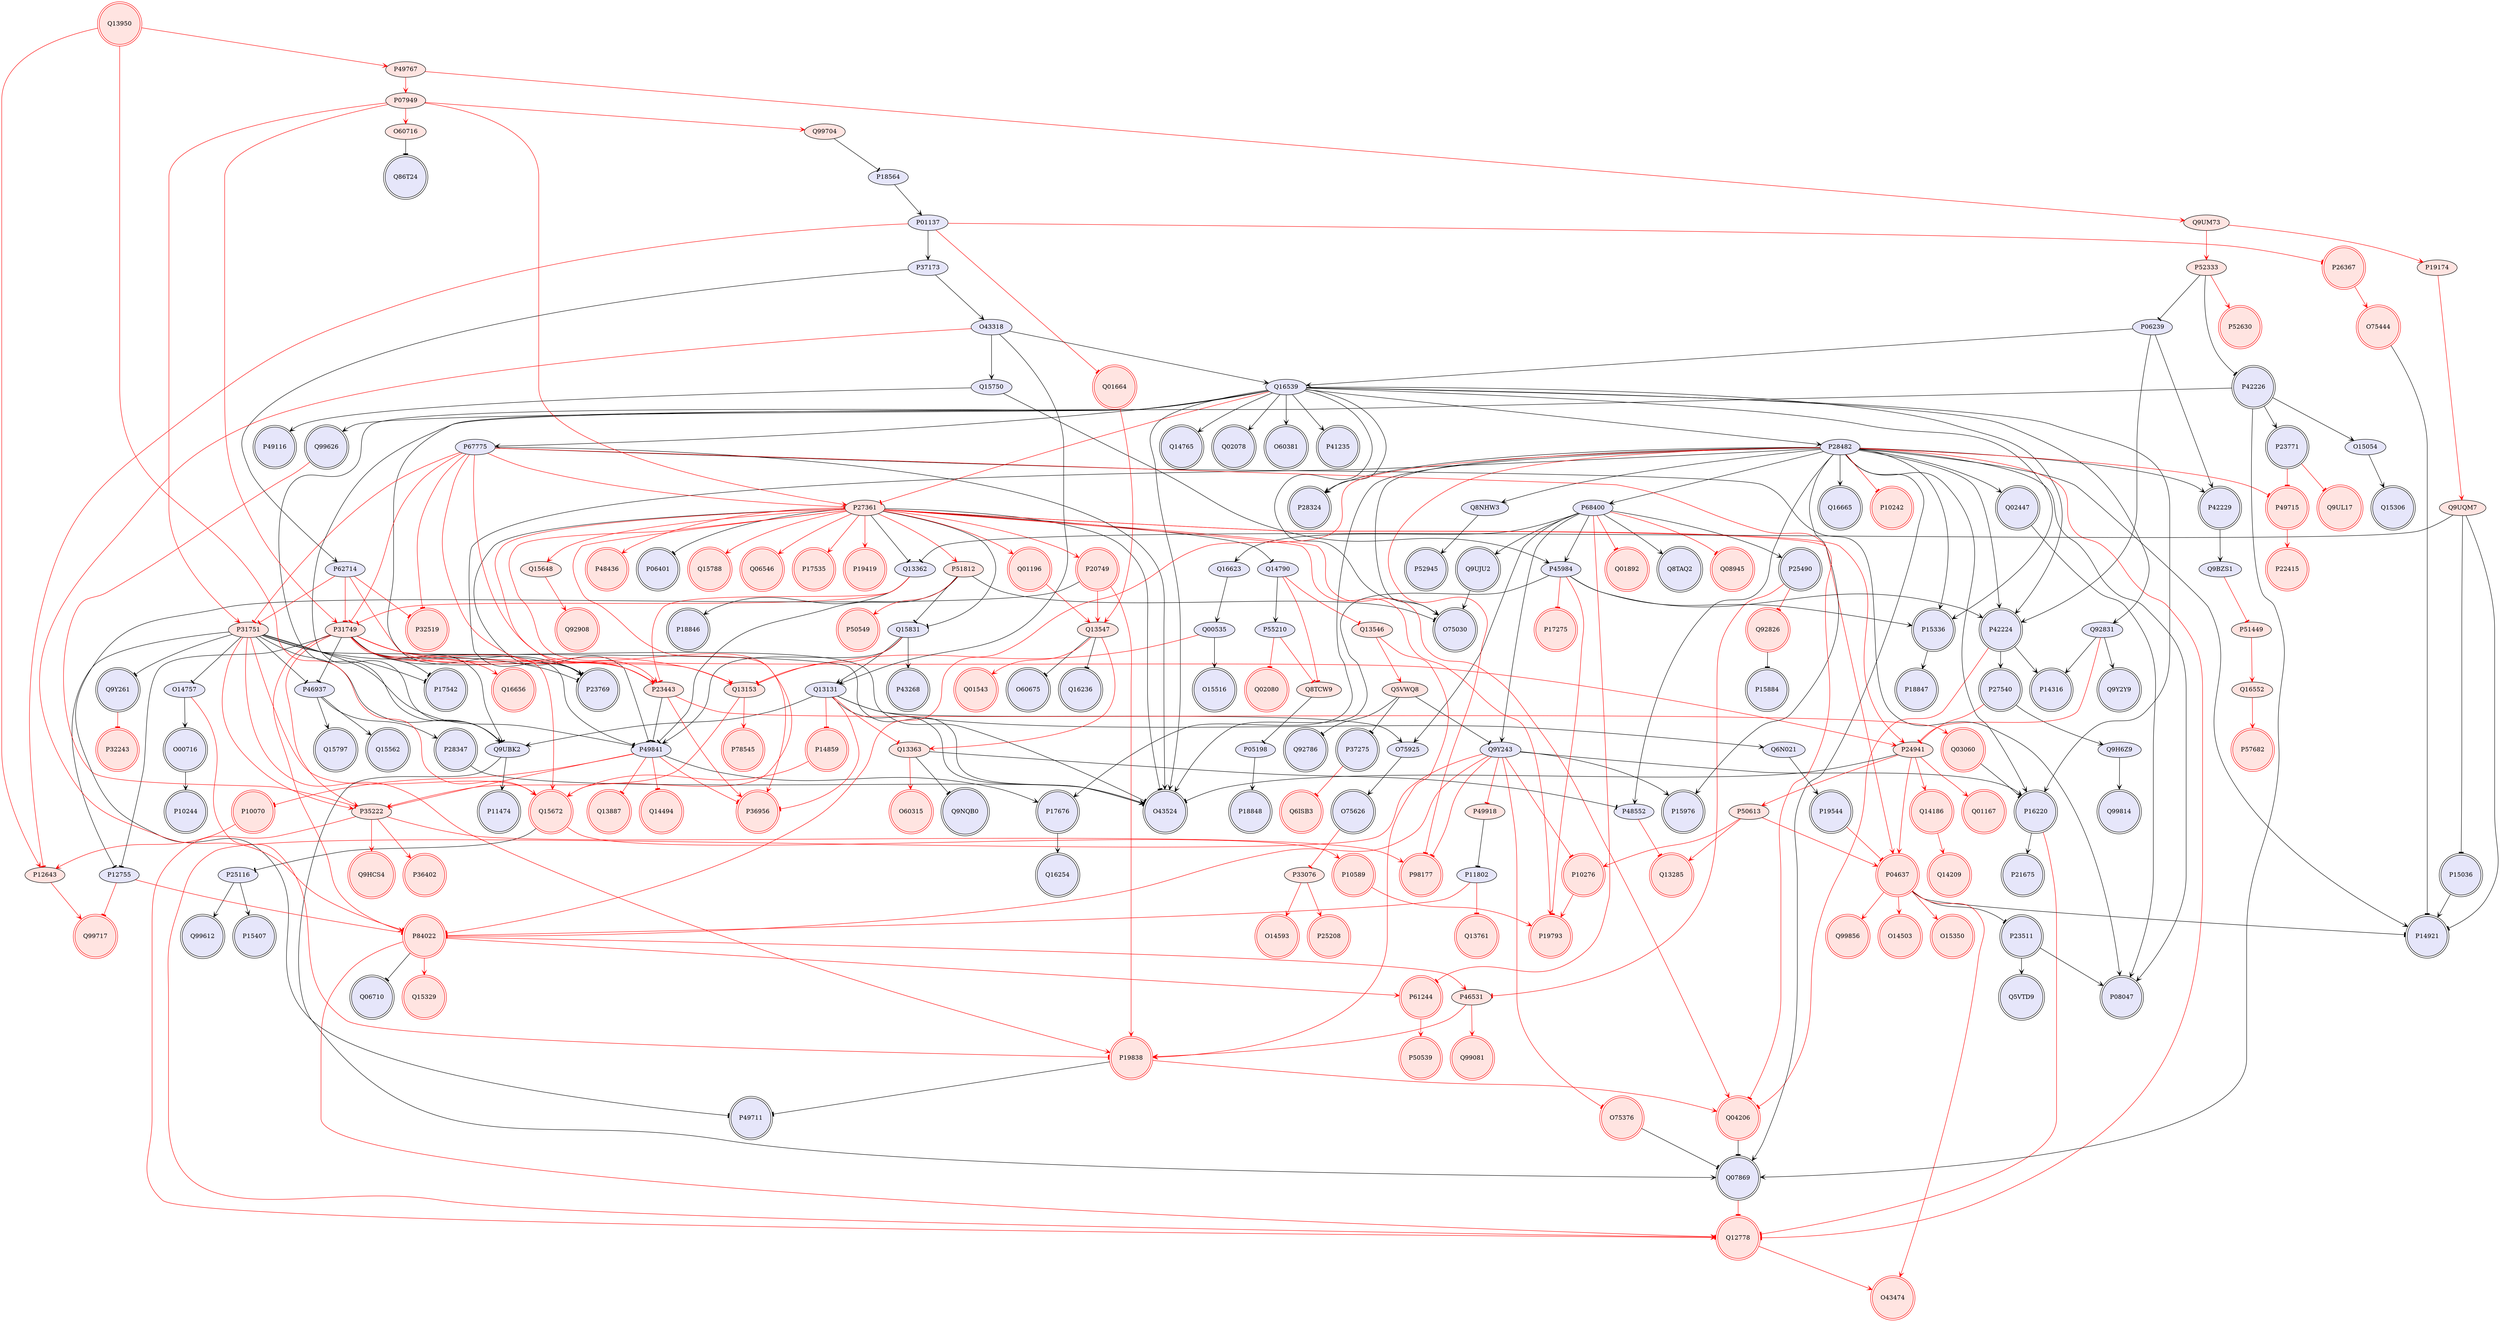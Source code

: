 digraph {

P06239->P42224 [penwidth=1, color=black, arrowhead="vee"]
P06239->P42229 [penwidth=1, color=black, arrowhead="vee"]
P52333->P06239 [penwidth=1, color=black, arrowhead="tee"]
P06239->Q16539 [penwidth=1, color=black, arrowhead="vee"]
Q16623->Q00535 [penwidth=1, color=black, arrowhead="vee"]
Q00535->O15516 [penwidth=1, color=black, arrowhead="vee"]
P15336->P18847 [penwidth=1, color=black, arrowhead="vee"]
P51812->Q15831 [penwidth=1, color=black, arrowhead="tee"]
P51812->O75030 [penwidth=1, color=black, arrowhead="tee"]
P51812->P49841 [penwidth=1, color=black, arrowhead="tee"]
Q9Y243->P16220 [penwidth=1, color=black, arrowhead="vee"]
P68400->Q9Y243 [penwidth=1, color=black, arrowhead="vee"]
Q9Y243->P15976 [penwidth=1, color=black, arrowhead="vee"]
Q5VWQ8->Q9Y243 [penwidth=1, color=black, arrowhead="tee"]
P27361->Q14790 [penwidth=1, color=black, arrowhead="tee"]
P27361->Q15831 [penwidth=1, color=black, arrowhead="tee"]
P27361->P06401 [penwidth=1, color=black, arrowhead="tee"]
P27361->Q13362 [penwidth=1, color=black, arrowhead="tee"]
P27361->O43524 [penwidth=1, color=black, arrowhead="tee"]
P27361->P49841 [penwidth=1, color=black, arrowhead="tee"]
P46937->Q15797 [penwidth=1, color=black, arrowhead="vee"]
Q14790->P55210 [penwidth=1, color=black, arrowhead="vee"]
Q13363->P48552 [penwidth=1, color=black, arrowhead="tee"]
Q13363->Q9NQB0 [penwidth=1, color=black, arrowhead="tee"]
P42224->P27540 [penwidth=1, color=black, arrowhead="vee"]
P27540->Q9H6Z9 [penwidth=1, color=black, arrowhead="vee"]
O00716->P10244 [penwidth=1, color=black, arrowhead="vee"]
P31749->P46937 [penwidth=1, color=black, arrowhead="tee"]
P31751->P46937 [penwidth=1, color=black, arrowhead="tee"]
P46937->Q15562 [penwidth=1, color=black, arrowhead="vee"]
P46937->P28347 [penwidth=1, color=black, arrowhead="vee"]
Q16539->P16220 [penwidth=1, color=black, arrowhead="vee"]
P16220->P21675 [penwidth=1, color=black, arrowhead="vee"]
P28482->P16220 [penwidth=1, color=black, arrowhead="vee"]
Q03060->P16220 [penwidth=1, color=black, arrowhead="tee"]
Q16539->Q92831 [penwidth=1, color=black, arrowhead="vee"]
Q92831->P14316 [penwidth=1, color=black, arrowhead="vee"]
Q92831->Q9Y2Y9 [penwidth=1, color=black, arrowhead="vee"]
P68400->P25490 [penwidth=1, color=black, arrowhead="vee"]
P28482->P48552 [penwidth=1, color=black, arrowhead="vee"]
O14757->O00716 [penwidth=1, color=black, arrowhead="vee"]
O75376->Q07869 [penwidth=1, color=black, arrowhead="tee"]
Q15831->P49841 [penwidth=1, color=black, arrowhead="vee"]
Q15831->Q13131 [penwidth=1, color=black, arrowhead="vee"]
Q15831->P43268 [penwidth=1, color=black, arrowhead="vee"]
P24941->O43524 [penwidth=1, color=black, arrowhead="tee"]
P67775->O43524 [penwidth=1, color=black, arrowhead="vee"]
Q16539->P67775 [penwidth=1, color=black, arrowhead="vee"]
P67775->P08047 [penwidth=1, color=black, arrowhead="vee"]
P68400->Q16623 [penwidth=1, color=black, arrowhead="vee"]
P04637->P23511 [penwidth=1, color=black, arrowhead="tee"]
P04637->P14921 [penwidth=1, color=black, arrowhead="tee"]
Q16539->Q14765 [penwidth=1, color=black, arrowhead="vee"]
P68400->O75925 [penwidth=1, color=black, arrowhead="vee"]
O75925->O75626 [penwidth=1, color=black, arrowhead="vee"]
Q13131->O75925 [penwidth=1, color=black, arrowhead="vee"]
Q8TCW9->P05198 [penwidth=1, color=black, arrowhead="tee"]
P45984->P42224 [penwidth=1, color=black, arrowhead="vee"]
Q16539->P42224 [penwidth=1, color=black, arrowhead="vee"]
P28482->P42224 [penwidth=1, color=black, arrowhead="vee"]
P42224->P14316 [penwidth=1, color=black, arrowhead="vee"]
P68400->Q9UJU2 [penwidth=1, color=black, arrowhead="vee"]
Q9UJU2->O75030 [penwidth=1, color=black, arrowhead="vee"]
P31749->Q9UBK2 [penwidth=1, color=black, arrowhead="tee"]
P31749->O43524 [penwidth=1, color=black, arrowhead="tee"]
P31749->P49841 [penwidth=1, color=black, arrowhead="tee"]
P31749->P17542 [penwidth=1, color=black, arrowhead="tee"]
P31749->P23769 [penwidth=1, color=black, arrowhead="tee"]
Q13362->P18846 [penwidth=1, color=black, arrowhead="vee"]
O75444->P14921 [penwidth=1, color=black, arrowhead="tee"]
P42226->P23771 [penwidth=1, color=black, arrowhead="vee"]
Q13547->O60675 [penwidth=1, color=black, arrowhead="tee"]
Q13547->Q16236 [penwidth=1, color=black, arrowhead="tee"]
P23511->P08047 [penwidth=1, color=black, arrowhead="vee"]
Q9UQM7->Q13362 [penwidth=1, color=black, arrowhead="tee"]
Q9UQM7->P14921 [penwidth=1, color=black, arrowhead="tee"]
Q9UQM7->P15036 [penwidth=1, color=black, arrowhead="tee"]
P52333->P42226 [penwidth=1, color=black, arrowhead="tee"]
P68400->P45984 [penwidth=1, color=black, arrowhead="vee"]
P45984->P15336 [penwidth=1, color=black, arrowhead="vee"]
P45984->O43524 [penwidth=1, color=black, arrowhead="vee"]
Q9H6Z9->Q99814 [penwidth=1, color=black, arrowhead="vee"]
P31751->O14757 [penwidth=1, color=black, arrowhead="tee"]
P31751->Q9UBK2 [penwidth=1, color=black, arrowhead="tee"]
P31751->O43524 [penwidth=1, color=black, arrowhead="tee"]
P31751->P49841 [penwidth=1, color=black, arrowhead="tee"]
P31751->P17542 [penwidth=1, color=black, arrowhead="tee"]
P31751->P23769 [penwidth=1, color=black, arrowhead="tee"]
P31751->Q9Y261 [penwidth=1, color=black, arrowhead="tee"]
P68400->Q8TAQ2 [penwidth=1, color=black, arrowhead="vee"]
P28482->P68400 [penwidth=1, color=black, arrowhead="vee"]
Q16539->P15336 [penwidth=1, color=black, arrowhead="vee"]
P28482->P15336 [penwidth=1, color=black, arrowhead="vee"]
P84022->Q06710 [penwidth=1, color=black, arrowhead="tee"]
P49918->P11802 [penwidth=1, color=black, arrowhead="tee"]
P23443->P49841 [penwidth=1, color=black, arrowhead="tee"]
Q16539->O75030 [penwidth=1, color=black, arrowhead="vee"]
P28482->O75030 [penwidth=1, color=black, arrowhead="vee"]
Q9UBK2->Q07869 [penwidth=1, color=black, arrowhead="vee"]
Q16539->Q9UBK2 [penwidth=1, color=black, arrowhead="vee"]
Q13131->Q9UBK2 [penwidth=1, color=black, arrowhead="vee"]
Q9UBK2->P11474 [penwidth=1, color=black, arrowhead="vee"]
Q16539->Q02078 [penwidth=1, color=black, arrowhead="vee"]
P28482->P42229 [penwidth=1, color=black, arrowhead="vee"]
P42229->Q9BZS1 [penwidth=1, color=black, arrowhead="vee"]
Q04206->Q07869 [penwidth=1, color=black, arrowhead="tee"]
P28482->Q16665 [penwidth=1, color=black, arrowhead="vee"]
P49841->P17676 [penwidth=1, color=black, arrowhead="vee"]
P17676->Q16254 [penwidth=1, color=black, arrowhead="vee"]
P28482->P17676 [penwidth=1, color=black, arrowhead="vee"]
Q16539->O60381 [penwidth=1, color=black, arrowhead="vee"]
P28482->Q07869 [penwidth=1, color=black, arrowhead="vee"]
Q16539->O43524 [penwidth=1, color=black, arrowhead="vee"]
Q13131->O43524 [penwidth=1, color=black, arrowhead="vee"]
P28482->P15976 [penwidth=1, color=black, arrowhead="vee"]
Q02447->P08047 [penwidth=1, color=black, arrowhead="vee"]
P28482->Q02447 [penwidth=1, color=black, arrowhead="vee"]
Q16539->P28482 [penwidth=1, color=black, arrowhead="vee"]
Q16539->P41235 [penwidth=1, color=black, arrowhead="vee"]
Q16539->P23769 [penwidth=1, color=black, arrowhead="vee"]
Q16539->P28324 [penwidth=1, color=black, arrowhead="vee"]
Q16539->Q99626 [penwidth=1, color=black, arrowhead="vee"]
O60716->Q86T24 [penwidth=1, color=black, arrowhead="tee"]
P28482->P08047 [penwidth=1, color=black, arrowhead="vee"]
P18564->P01137 [penwidth=1, color=black, arrowhead="vee"]
P28482->P14921 [penwidth=1, color=black, arrowhead="vee"]
P28482->P23769 [penwidth=1, color=black, arrowhead="vee"]
P28482->P28324 [penwidth=1, color=black, arrowhead="vee"]
P28482->Q8NHW3 [penwidth=1, color=black, arrowhead="vee"]
P15036->P14921 [penwidth=1, color=black, arrowhead="vee"]
Q13131->Q6N021 [penwidth=1, color=black, arrowhead="vee"]
Q99704->P18564 [penwidth=1, color=black, arrowhead="tee"]
Q6N021->P19544 [penwidth=1, color=black, arrowhead="vee"]
P28347->O43524 [penwidth=1, color=black, arrowhead="vee"]
P19838->P49711 [penwidth=1, color=black, arrowhead="tee"]
P20749->P49711 [penwidth=1, color=black, arrowhead="tee"]
Q92826->P15884 [penwidth=1, color=black, arrowhead="tee"]
Q5VWQ8->P37275 [penwidth=1, color=black, arrowhead="tee"]
P23511->Q5VTD9 [penwidth=1, color=black, arrowhead="vee"]
P25116->P15407 [penwidth=1, color=black, arrowhead="vee"]
O15054->Q15306 [penwidth=1, color=black, arrowhead="vee"]
P42226->Q9UBK2 [penwidth=1, color=black, arrowhead="vee"]
P25116->Q99612 [penwidth=1, color=black, arrowhead="vee"]
P05198->P18848 [penwidth=1, color=black, arrowhead="vee"]
Q5VWQ8->Q92786 [penwidth=1, color=black, arrowhead="tee"]
P42226->Q07869 [penwidth=1, color=black, arrowhead="vee"]
P42226->O15054 [penwidth=1, color=black, arrowhead="vee"]
Q15672->P25116 [penwidth=1, color=black, arrowhead="tee"]
Q8NHW3->P52945 [penwidth=1, color=black, arrowhead="vee"]
Q00535->Q13153 [penwidth=1, color=red, arrowhead="tee"]
Q13950->P12643 [penwidth=1, color=red, arrowhead="vee"]
P27361->P51812 [penwidth=1, color=red, arrowhead="vee"]
P51812->P50549 [penwidth=1, color=red, arrowhead="vee"]
Q9Y243->O75376 [penwidth=1, color=red, arrowhead="tee"]
Q9Y243->Q12778 [penwidth=1, color=red, arrowhead="tee"]
Q9Y243->P10276 [penwidth=1, color=red, arrowhead="tee"]
Q9Y243->P49918 [penwidth=1, color=red, arrowhead="tee"]
Q9Y243->P84022 [penwidth=1, color=red, arrowhead="tee"]
Q9Y243->P98177 [penwidth=1, color=red, arrowhead="tee"]
P27361->P19793 [penwidth=1, color=red, arrowhead="vee"]
P10276->P19793 [penwidth=1, color=red, arrowhead="vee"]
P45984->P19793 [penwidth=1, color=red, arrowhead="tee"]
P10589->P19793 [penwidth=1, color=red, arrowhead="vee"]
P04637->O15350 [penwidth=1, color=red, arrowhead="vee"]
P12643->Q99717 [penwidth=1, color=red, arrowhead="vee"]
Q13131->P14859 [penwidth=1, color=red, arrowhead="tee"]
P27361->P36956 [penwidth=1, color=red, arrowhead="vee"]
P27361->P24941 [penwidth=1, color=red, arrowhead="vee"]
P67775->P27361 [penwidth=1, color=red, arrowhead="tee"]
P27361->P04637 [penwidth=1, color=red, arrowhead="vee"]
P27361->Q15788 [penwidth=1, color=red, arrowhead="vee"]
P27361->P20749 [penwidth=1, color=red, arrowhead="vee"]
P27361->P23443 [penwidth=1, color=red, arrowhead="vee"]
P27361->Q06546 [penwidth=1, color=red, arrowhead="vee"]
P27361->Q04206 [penwidth=1, color=red, arrowhead="vee"]
P27361->Q15672 [penwidth=1, color=red, arrowhead="vee"]
P27361->P17535 [penwidth=1, color=red, arrowhead="vee"]
P27361->Q01196 [penwidth=1, color=red, arrowhead="vee"]
P07949->P27361 [penwidth=1, color=red, arrowhead="vee"]
Q16539->P27361 [penwidth=1, color=red, arrowhead="tee"]
P27361->P19419 [penwidth=1, color=red, arrowhead="vee"]
P27361->Q15648 [penwidth=1, color=red, arrowhead="vee"]
P31749->Q16656 [penwidth=1, color=red, arrowhead="vee"]
P35222->Q12778 [penwidth=1, color=red, arrowhead="vee"]
P31749->P35222 [penwidth=1, color=red, arrowhead="vee"]
P31751->P35222 [penwidth=1, color=red, arrowhead="vee"]
Q13153->P35222 [penwidth=1, color=red, arrowhead="vee"]
P35222->P36402 [penwidth=1, color=red, arrowhead="vee"]
P49841->P35222 [penwidth=1, color=red, arrowhead="tee"]
P35222->P98177 [penwidth=1, color=red, arrowhead="vee"]
Q99626->P35222 [penwidth=1, color=red, arrowhead="tee"]
P35222->Q9HCS4 [penwidth=1, color=red, arrowhead="vee"]
Q14790->Q13546 [penwidth=1, color=red, arrowhead="tee"]
Q14790->Q8TCW9 [penwidth=1, color=red, arrowhead="tee"]
Q13547->Q13363 [penwidth=1, color=red, arrowhead="vee"]
Q13131->Q13363 [penwidth=1, color=red, arrowhead="tee"]
Q13363->O60315 [penwidth=1, color=red, arrowhead="vee"]
P23771->P49715 [penwidth=1, color=red, arrowhead="tee"]
P49715->P22415 [penwidth=1, color=red, arrowhead="vee"]
P28482->P49715 [penwidth=1, color=red, arrowhead="tee"]
P16220->Q12778 [penwidth=1, color=red, arrowhead="tee"]
Q9Y261->P32243 [penwidth=1, color=red, arrowhead="tee"]
P31751->P19838 [penwidth=1, color=red, arrowhead="vee"]
P20749->P19838 [penwidth=1, color=red, arrowhead="vee"]
O14757->P19838 [penwidth=1, color=red, arrowhead="tee"]
Q13546->P19838 [penwidth=1, color=red, arrowhead="vee"]
P46531->P19838 [penwidth=1, color=red, arrowhead="vee"]
P19838->Q04206 [penwidth=1, color=red, arrowhead="vee"]
Q92831->P24941 [penwidth=1, color=red, arrowhead="tee"]
P25490->P46531 [penwidth=1, color=red, arrowhead="tee"]
P23443->P36956 [penwidth=1, color=red, arrowhead="vee"]
P49841->P36956 [penwidth=1, color=red, arrowhead="tee"]
Q13131->P36956 [penwidth=1, color=red, arrowhead="tee"]
P48552->Q13285 [penwidth=1, color=red, arrowhead="tee"]
P52333->P52630 [penwidth=1, color=red, arrowhead="vee"]
P49841->P10070 [penwidth=1, color=red, arrowhead="tee"]
Q14186->Q14209 [penwidth=1, color=red, arrowhead="vee"]
Q15831->Q13153 [penwidth=1, color=red, arrowhead="tee"]
P55210->Q8TCW9 [penwidth=1, color=red, arrowhead="tee"]
P55210->Q02080 [penwidth=1, color=red, arrowhead="tee"]
P24941->P04637 [penwidth=1, color=red, arrowhead="vee"]
P31749->P24941 [penwidth=1, color=red, arrowhead="vee"]
P24941->Q14186 [penwidth=1, color=red, arrowhead="vee"]
P24941->Q01167 [penwidth=1, color=red, arrowhead="vee"]
P67775->P31749 [penwidth=1, color=red, arrowhead="tee"]
P67775->P31751 [penwidth=1, color=red, arrowhead="tee"]
P67775->P23443 [penwidth=1, color=red, arrowhead="tee"]
P67775->Q13153 [penwidth=1, color=red, arrowhead="tee"]
P67775->Q04206 [penwidth=1, color=red, arrowhead="tee"]
P67775->P32519 [penwidth=1, color=red, arrowhead="tee"]
P04637->O43474 [penwidth=1, color=red, arrowhead="vee"]
P04637->Q99856 [penwidth=1, color=red, arrowhead="vee"]
P19544->P04637 [penwidth=1, color=red, arrowhead="tee"]
P04637->O14503 [penwidth=1, color=red, arrowhead="vee"]
Q12778->O43474 [penwidth=1, color=red, arrowhead="vee"]
P84022->Q12778 [penwidth=1, color=red, arrowhead="vee"]
Q07869->Q12778 [penwidth=1, color=red, arrowhead="tee"]
P28482->Q12778 [penwidth=1, color=red, arrowhead="tee"]
P42224->Q04206 [penwidth=1, color=red, arrowhead="tee"]
P31749->P23443 [penwidth=1, color=red, arrowhead="vee"]
P31749->Q13153 [penwidth=1, color=red, arrowhead="vee"]
Q13362->P31749 [penwidth=1, color=red, arrowhead="tee"]
P31749->P84022 [penwidth=1, color=red, arrowhead="vee"]
P31749->Q15672 [penwidth=1, color=red, arrowhead="vee"]
P07949->P31749 [penwidth=1, color=red, arrowhead="vee"]
P28482->P10242 [penwidth=1, color=red, arrowhead="tee"]
P26367->O75444 [penwidth=1, color=red, arrowhead="vee"]
P23771->Q9UL17 [penwidth=1, color=red, arrowhead="tee"]
P68400->P61244 [penwidth=1, color=red, arrowhead="tee"]
P84022->P61244 [penwidth=1, color=red, arrowhead="vee"]
P61244->P50539 [penwidth=1, color=red, arrowhead="vee"]
Q13547->Q01543 [penwidth=1, color=red, arrowhead="vee"]
P20749->Q13547 [penwidth=1, color=red, arrowhead="vee"]
Q01196->Q13547 [penwidth=1, color=red, arrowhead="vee"]
Q01664->Q13547 [penwidth=1, color=red, arrowhead="vee"]
P19174->Q9UQM7 [penwidth=1, color=red, arrowhead="vee"]
P45984->P17275 [penwidth=1, color=red, arrowhead="tee"]
Q9UM73->P19174 [penwidth=1, color=red, arrowhead="vee"]
P33076->P25208 [penwidth=1, color=red, arrowhead="vee"]
P31751->Q15672 [penwidth=1, color=red, arrowhead="vee"]
P07949->P31751 [penwidth=1, color=red, arrowhead="vee"]
P68400->Q08945 [penwidth=1, color=red, arrowhead="tee"]
P68400->Q01892 [penwidth=1, color=red, arrowhead="tee"]
Q13546->Q5VWQ8 [penwidth=1, color=red, arrowhead="vee"]
P84022->P46531 [penwidth=1, color=red, arrowhead="vee"]
P11802->Q13761 [penwidth=1, color=red, arrowhead="tee"]
Q13362->P23443 [penwidth=1, color=red, arrowhead="tee"]
P23443->Q03060 [penwidth=1, color=red, arrowhead="vee"]
Q13153->P78545 [penwidth=1, color=red, arrowhead="vee"]
P84022->Q15329 [penwidth=1, color=red, arrowhead="vee"]
P28482->P84022 [penwidth=1, color=red, arrowhead="tee"]
P11802->P84022 [penwidth=1, color=red, arrowhead="tee"]
Q9UM73->P52333 [penwidth=1, color=red, arrowhead="vee"]
Q9BZS1->P51449 [penwidth=1, color=red, arrowhead="tee"]
P07949->O60716 [penwidth=1, color=red, arrowhead="vee"]
P07949->Q99704 [penwidth=1, color=red, arrowhead="vee"]
P49767->P07949 [penwidth=1, color=red, arrowhead="vee"]
P49841->Q13887 [penwidth=1, color=red, arrowhead="tee"]
P49841->Q14494 [penwidth=1, color=red, arrowhead="tee"]
P28482->P98177 [penwidth=1, color=red, arrowhead="tee"]
P01137->P12643 [penwidth=1, color=red, arrowhead="tee"]
P49767->Q9UM73 [penwidth=1, color=red, arrowhead="vee"]
P33076->O14593 [penwidth=1, color=red, arrowhead="vee"]
Q15648->Q92908 [penwidth=1, color=red, arrowhead="vee"]
P14859->Q15672 [penwidth=1, color=red, arrowhead="vee"]
P25490->Q92826 [penwidth=1, color=red, arrowhead="tee"]
P37275->Q6ISB3 [penwidth=1, color=red, arrowhead="tee"]
O75626->P33076 [penwidth=1, color=red, arrowhead="tee"]
Q15672->P10589 [penwidth=1, color=red, arrowhead="vee"]
P46531->Q99081 [penwidth=1, color=red, arrowhead="vee"]
P27361->P48436 [penwidth=1, color=red, arrowhead="vee"]
Q16552->P57682 [penwidth=1, color=red, arrowhead="vee"]
P01137->P26367 [penwidth=1, color=red, arrowhead="tee"]
P01137->Q01664 [penwidth=1, color=red, arrowhead="tee"]
P27540->P24941 [penwidth=1, color=red, arrowhead="tee"]
Q13950->Q15672 [penwidth=1, color=red, arrowhead="vee"]
Q13950->P49767 [penwidth=1, color=red, arrowhead="vee"]
P10070->P12643 [penwidth=1, color=red, arrowhead="vee"]
P51449->Q16552 [penwidth=1, color=red, arrowhead="vee"]
P31749->P12755 [penwidth=1, color=black, arrowhead="tee"]
P31751->P12755 [penwidth=1, color=black, arrowhead="tee"]
P12755->Q99717 [penwidth=1, color=red, arrowhead="tee"]
P24941->P50613 [penwidth=1, color=red, arrowhead="vee"]
P50613->P04637 [penwidth=1, color=red, arrowhead="vee"]
P50613->P10276 [penwidth=1, color=red, arrowhead="vee"]
P50613->Q13285 [penwidth=1, color=red, arrowhead="vee"]
P12755->P84022 [penwidth=1, color=red, arrowhead="tee"]
P37173->O43318 [penwidth=1, color=black, arrowhead="vee"]
O43318->Q16539 [penwidth=1, color=black, arrowhead="vee"]
O43318->Q15750 [penwidth=1, color=black, arrowhead="vee"]
O43318->Q13131 [penwidth=1, color=black, arrowhead="vee"]
Q15750->P49116 [penwidth=1, color=black, arrowhead="vee"]
Q15750->P45984 [penwidth=1, color=black, arrowhead="vee"]
P01137->P37173 [penwidth=1, color=black, arrowhead="vee"]
P37173->P62714 [penwidth=1, color=black, arrowhead="vee"]
O43318->P84022 [penwidth=1, color=red, arrowhead="tee"]
P62714->P31749 [penwidth=1, color=red, arrowhead="tee"]
P62714->P31751 [penwidth=1, color=red, arrowhead="tee"]
P62714->P23443 [penwidth=1, color=red, arrowhead="tee"]
P62714->P32519 [penwidth=1, color=red, arrowhead="tee"]
Q13950 [style=filled, color=red, fillcolor=mistyrose, shape=invhouse];
Q99856 [style=filled, color=red, fillcolor=mistyrose, shape=doublecircle];
P27540 [style=filled, color=black, fillcolor=lavender, shape=doublecircle];
P18846 [style=filled, color=black, fillcolor=lavender, shape=doublecircle];
P15336 [style=filled, color=black, fillcolor=lavender, shape=doublecircle];
P18847 [style=filled, color=black, fillcolor=lavender, shape=doublecircle];
P18848 [style=filled, color=black, fillcolor=lavender, shape=doublecircle];
P20749 [style=filled, color=red, fillcolor=mistyrose, shape=doublecircle];
O14503 [style=filled, color=red, fillcolor=mistyrose, shape=doublecircle];
Q99626 [style=filled, color=black, fillcolor=lavender, shape=doublecircle];
P49715 [style=filled, color=red, fillcolor=mistyrose, shape=doublecircle];
P17676 [style=filled, color=black, fillcolor=lavender, shape=doublecircle];
O15516 [style=filled, color=black, fillcolor=lavender, shape=doublecircle];
P16220 [style=filled, color=black, fillcolor=lavender, shape=doublecircle];
Q03060 [style=filled, color=red, fillcolor=mistyrose, shape=doublecircle];
P49711 [style=filled, color=black, fillcolor=lavender, shape=doublecircle];
Q14209 [style=filled, color=red, fillcolor=mistyrose, shape=doublecircle];
O00716 [style=filled, color=black, fillcolor=lavender, shape=doublecircle];
Q16254 [style=filled, color=black, fillcolor=lavender, shape=doublecircle];
Q15329 [style=filled, color=red, fillcolor=mistyrose, shape=doublecircle];
P32519 [style=filled, color=red, fillcolor=mistyrose, shape=doublecircle];
P78545 [style=filled, color=red, fillcolor=mistyrose, shape=doublecircle];
P19419 [style=filled, color=red, fillcolor=mistyrose, shape=doublecircle];
P28324 [style=filled, color=black, fillcolor=lavender, shape=doublecircle];
Q99814 [style=filled, color=black, fillcolor=lavender, shape=doublecircle];
P11474 [style=filled, color=black, fillcolor=lavender, shape=doublecircle];
P14921 [style=filled, color=black, fillcolor=lavender, shape=doublecircle];
P15036 [style=filled, color=black, fillcolor=lavender, shape=doublecircle];
P50549 [style=filled, color=red, fillcolor=mistyrose, shape=doublecircle];
P43268 [style=filled, color=black, fillcolor=lavender, shape=doublecircle];
Q01543 [style=filled, color=red, fillcolor=mistyrose, shape=doublecircle];
P15407 [style=filled, color=black, fillcolor=lavender, shape=doublecircle];
Q9Y261 [style=filled, color=black, fillcolor=lavender, shape=doublecircle];
Q01167 [style=filled, color=red, fillcolor=mistyrose, shape=doublecircle];
Q12778 [style=filled, color=red, fillcolor=mistyrose, shape=doublecircle];
O43524 [style=filled, color=black, fillcolor=lavender, shape=doublecircle];
P98177 [style=filled, color=red, fillcolor=mistyrose, shape=doublecircle];
Q06546 [style=filled, color=red, fillcolor=mistyrose, shape=doublecircle];
P15976 [style=filled, color=black, fillcolor=lavender, shape=doublecircle];
P23769 [style=filled, color=black, fillcolor=lavender, shape=doublecircle];
P23771 [style=filled, color=black, fillcolor=lavender, shape=doublecircle];
Q92908 [style=filled, color=red, fillcolor=mistyrose, shape=doublecircle];
Q5VTD9 [style=filled, color=black, fillcolor=lavender, shape=doublecircle];
P10070 [style=filled, color=red, fillcolor=mistyrose, shape=doublecircle];
Q6ISB3 [style=filled, color=red, fillcolor=mistyrose, shape=doublecircle];
O60381 [style=filled, color=black, fillcolor=lavender, shape=doublecircle];
Q16665 [style=filled, color=black, fillcolor=lavender, shape=doublecircle];
P41235 [style=filled, color=black, fillcolor=lavender, shape=doublecircle];
Q92826 [style=filled, color=red, fillcolor=mistyrose, shape=doublecircle];
P14316 [style=filled, color=black, fillcolor=lavender, shape=doublecircle];
Q15306 [style=filled, color=black, fillcolor=lavender, shape=doublecircle];
P17275 [style=filled, color=red, fillcolor=mistyrose, shape=doublecircle];
P17535 [style=filled, color=red, fillcolor=mistyrose, shape=doublecircle];
Q9Y2Y9 [style=filled, color=black, fillcolor=lavender, shape=doublecircle];
P57682 [style=filled, color=red, fillcolor=mistyrose, shape=doublecircle];
O43474 [style=filled, color=red, fillcolor=mistyrose, shape=doublecircle];
Q13887 [style=filled, color=red, fillcolor=mistyrose, shape=doublecircle];
Q99612 [style=filled, color=black, fillcolor=lavender, shape=doublecircle];
Q9UJU2 [style=filled, color=black, fillcolor=lavender, shape=doublecircle];
O75444 [style=filled, color=red, fillcolor=mistyrose, shape=doublecircle];
O60675 [style=filled, color=black, fillcolor=lavender, shape=doublecircle];
P61244 [style=filled, color=red, fillcolor=mistyrose, shape=doublecircle];
Q02078 [style=filled, color=black, fillcolor=lavender, shape=doublecircle];
Q02080 [style=filled, color=red, fillcolor=mistyrose, shape=doublecircle];
O75030 [style=filled, color=black, fillcolor=lavender, shape=doublecircle];
P50539 [style=filled, color=red, fillcolor=mistyrose, shape=doublecircle];
P10242 [style=filled, color=red, fillcolor=mistyrose, shape=doublecircle];
P10244 [style=filled, color=black, fillcolor=lavender, shape=doublecircle];
Q15788 [style=filled, color=red, fillcolor=mistyrose, shape=doublecircle];
O75376 [style=filled, color=red, fillcolor=mistyrose, shape=doublecircle];
Q16236 [style=filled, color=black, fillcolor=lavender, shape=doublecircle];
P19838 [style=filled, color=red, fillcolor=mistyrose, shape=doublecircle];
P23511 [style=filled, color=black, fillcolor=lavender, shape=doublecircle];
P25208 [style=filled, color=red, fillcolor=mistyrose, shape=doublecircle];
P49116 [style=filled, color=black, fillcolor=lavender, shape=doublecircle];
P10589 [style=filled, color=red, fillcolor=mistyrose, shape=doublecircle];
Q13285 [style=filled, color=red, fillcolor=mistyrose, shape=doublecircle];
Q14494 [style=filled, color=red, fillcolor=mistyrose, shape=doublecircle];
Q16656 [style=filled, color=red, fillcolor=mistyrose, shape=doublecircle];
P32243 [style=filled, color=red, fillcolor=mistyrose, shape=doublecircle];
P26367 [style=filled, color=red, fillcolor=mistyrose, shape=doublecircle];
Q06710 [style=filled, color=black, fillcolor=lavender, shape=doublecircle];
P52945 [style=filled, color=black, fillcolor=lavender, shape=doublecircle];
P06401 [style=filled, color=black, fillcolor=lavender, shape=doublecircle];
P14859 [style=filled, color=red, fillcolor=mistyrose, shape=doublecircle];
Q07869 [style=filled, color=black, fillcolor=lavender, shape=doublecircle];
O75626 [style=filled, color=black, fillcolor=lavender, shape=doublecircle];
Q92786 [style=filled, color=black, fillcolor=lavender, shape=doublecircle];
P10276 [style=filled, color=red, fillcolor=mistyrose, shape=doublecircle];
Q04206 [style=filled, color=red, fillcolor=mistyrose, shape=doublecircle];
O14593 [style=filled, color=red, fillcolor=mistyrose, shape=doublecircle];
Q01196 [style=filled, color=red, fillcolor=mistyrose, shape=doublecircle];
Q13950 [style=filled, color=red, fillcolor=mistyrose, shape=doublecircle];
Q13761 [style=filled, color=red, fillcolor=mistyrose, shape=doublecircle];
P19793 [style=filled, color=red, fillcolor=mistyrose, shape=doublecircle];
Q15797 [style=filled, color=black, fillcolor=lavender, shape=doublecircle];
P84022 [style=filled, color=red, fillcolor=mistyrose, shape=doublecircle];
Q99717 [style=filled, color=red, fillcolor=mistyrose, shape=doublecircle];
Q8TAQ2 [style=filled, color=black, fillcolor=lavender, shape=doublecircle];
P48436 [style=filled, color=red, fillcolor=mistyrose, shape=doublecircle];
P08047 [style=filled, color=black, fillcolor=lavender, shape=doublecircle];
Q02447 [style=filled, color=black, fillcolor=lavender, shape=doublecircle];
Q01892 [style=filled, color=red, fillcolor=mistyrose, shape=doublecircle];
P36956 [style=filled, color=red, fillcolor=mistyrose, shape=doublecircle];
Q08945 [style=filled, color=red, fillcolor=mistyrose, shape=doublecircle];
P42224 [style=filled, color=black, fillcolor=lavender, shape=doublecircle];
P52630 [style=filled, color=red, fillcolor=mistyrose, shape=doublecircle];
Q14765 [style=filled, color=black, fillcolor=lavender, shape=doublecircle];
P42229 [style=filled, color=black, fillcolor=lavender, shape=doublecircle];
P42226 [style=filled, color=black, fillcolor=lavender, shape=doublecircle];
P21675 [style=filled, color=black, fillcolor=lavender, shape=doublecircle];
P17542 [style=filled, color=black, fillcolor=lavender, shape=doublecircle];
Q9UL17 [style=filled, color=red, fillcolor=mistyrose, shape=doublecircle];
Q99081 [style=filled, color=red, fillcolor=mistyrose, shape=doublecircle];
Q9HCS4 [style=filled, color=red, fillcolor=mistyrose, shape=doublecircle];
P15884 [style=filled, color=black, fillcolor=lavender, shape=doublecircle];
P36402 [style=filled, color=red, fillcolor=mistyrose, shape=doublecircle];
Q9NQB0 [style=filled, color=black, fillcolor=lavender, shape=doublecircle];
P28347 [style=filled, color=black, fillcolor=lavender, shape=doublecircle];
Q15562 [style=filled, color=black, fillcolor=lavender, shape=doublecircle];
Q01664 [style=filled, color=red, fillcolor=mistyrose, shape=doublecircle];
Q14186 [style=filled, color=red, fillcolor=mistyrose, shape=doublecircle];
P04637 [style=filled, color=red, fillcolor=mistyrose, shape=doublecircle];
O15350 [style=filled, color=red, fillcolor=mistyrose, shape=doublecircle];
Q15672 [style=filled, color=red, fillcolor=mistyrose, shape=doublecircle];
P22415 [style=filled, color=red, fillcolor=mistyrose, shape=doublecircle];
P19544 [style=filled, color=black, fillcolor=lavender, shape=doublecircle];
P25490 [style=filled, color=black, fillcolor=lavender, shape=doublecircle];
Q86T24 [style=filled, color=black, fillcolor=lavender, shape=doublecircle];
P37275 [style=filled, color=black, fillcolor=lavender, shape=doublecircle];
O60315 [style=filled, color=red, fillcolor=mistyrose, shape=doublecircle];
P06239 [style=filled, fillcolor=lavender];
P52333 [style=filled, fillcolor=mistyrose];
Q16623 [style=filled, fillcolor=lavender];
Q00535 [style=filled, fillcolor=lavender];
P51812 [style=filled, fillcolor=mistyrose];
Q9Y243 [style=filled, fillcolor=lavender];
P68400 [style=filled, fillcolor=lavender];
Q5VWQ8 [style=filled, fillcolor=mistyrose];
P27361 [style=filled, fillcolor=mistyrose];
P46937 [style=filled, fillcolor=lavender];
Q14790 [style=filled, fillcolor=lavender];
Q13363 [style=filled, fillcolor=mistyrose];
P31749 [style=filled, fillcolor=mistyrose];
P31751 [style=filled, fillcolor=mistyrose];
Q16539 [style=filled, fillcolor=lavender];
P28482 [style=filled, fillcolor=lavender];
Q92831 [style=filled, fillcolor=lavender];
O14757 [style=filled, fillcolor=lavender];
Q15831 [style=filled, fillcolor=lavender];
P24941 [style=filled, fillcolor=mistyrose];
P67775 [style=filled, fillcolor=lavender];
O75925 [style=filled, fillcolor=lavender];
Q13131 [style=filled, fillcolor=lavender];
Q8TCW9 [style=filled, fillcolor=mistyrose];
P45984 [style=filled, fillcolor=lavender];
Q13362 [style=filled, fillcolor=lavender];
Q13547 [style=filled, fillcolor=mistyrose];
Q9UQM7 [style=filled, fillcolor=mistyrose];
Q9H6Z9 [style=filled, fillcolor=lavender];
P49918 [style=filled, fillcolor=mistyrose];
P23443 [style=filled, fillcolor=mistyrose];
Q9UBK2 [style=filled, fillcolor=lavender];
P49841 [style=filled, fillcolor=lavender];
O60716 [style=filled, fillcolor=mistyrose];
P18564 [style=filled, fillcolor=lavender];
Q99704 [style=filled, fillcolor=mistyrose];
Q6N021 [style=filled, fillcolor=lavender];
P25116 [style=filled, fillcolor=lavender];
O15054 [style=filled, fillcolor=lavender];
P05198 [style=filled, fillcolor=lavender];
Q8NHW3 [style=filled, fillcolor=lavender];
P12643 [style=filled, fillcolor=mistyrose];
P07949 [style=filled, fillcolor=mistyrose];
P35222 [style=filled, fillcolor=mistyrose];
Q13153 [style=filled, fillcolor=mistyrose];
Q13546 [style=filled, fillcolor=mistyrose];
P46531 [style=filled, fillcolor=mistyrose];
P48552 [style=filled, fillcolor=lavender];
P55210 [style=filled, fillcolor=lavender];
P19174 [style=filled, fillcolor=mistyrose];
Q9UM73 [style=filled, fillcolor=mistyrose];
P33076 [style=filled, fillcolor=mistyrose];
P11802 [style=filled, fillcolor=lavender];
Q9BZS1 [style=filled, fillcolor=lavender];
P49767 [style=filled, fillcolor=mistyrose];
P01137 [style=filled, fillcolor=lavender];
Q15648 [style=filled, fillcolor=mistyrose];
Q16552 [style=filled, fillcolor=mistyrose];
P51449 [style=filled, fillcolor=mistyrose];
P12755 [style=filled, fillcolor=lavender];
P50613 [style=filled, fillcolor=mistyrose];
P37173 [style=filled, fillcolor=lavender];
O43318 [style=filled, fillcolor=lavender];
Q15750 [style=filled, fillcolor=lavender];
P62714 [style=filled, fillcolor=lavender];


}
